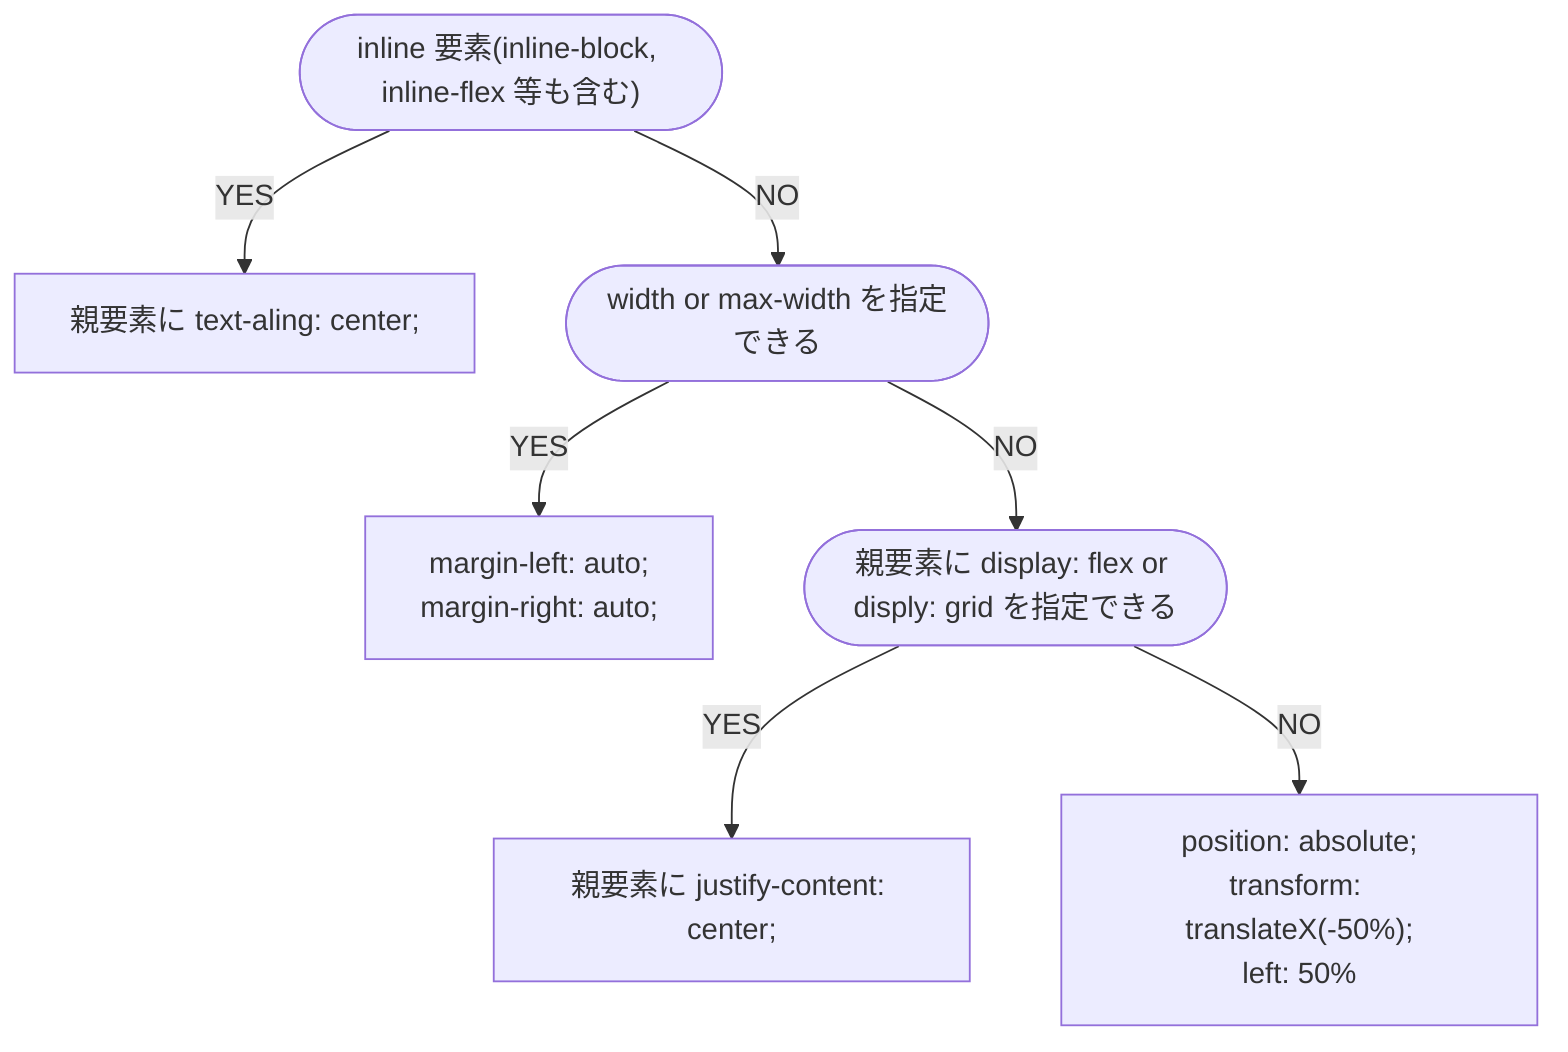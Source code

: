 graph TD;
    1(["inline 要素(inline-block, inline-flex 等も含む)"])-- YES -->2[親要素に text-aling: center;];
    1-- NO -->3([width or max-width を指定できる]);
    3-- YES -->4[margin-left: auto;\nmargin-right: auto;]
    3-- NO -->5([親要素に display: flex or disply: grid を指定できる])
    5-- YES -->6[親要素に justify-content: center;]
    5-- NO -->7["position: absolute;\ntransform: translateX(-50%);\nleft: 50%"]